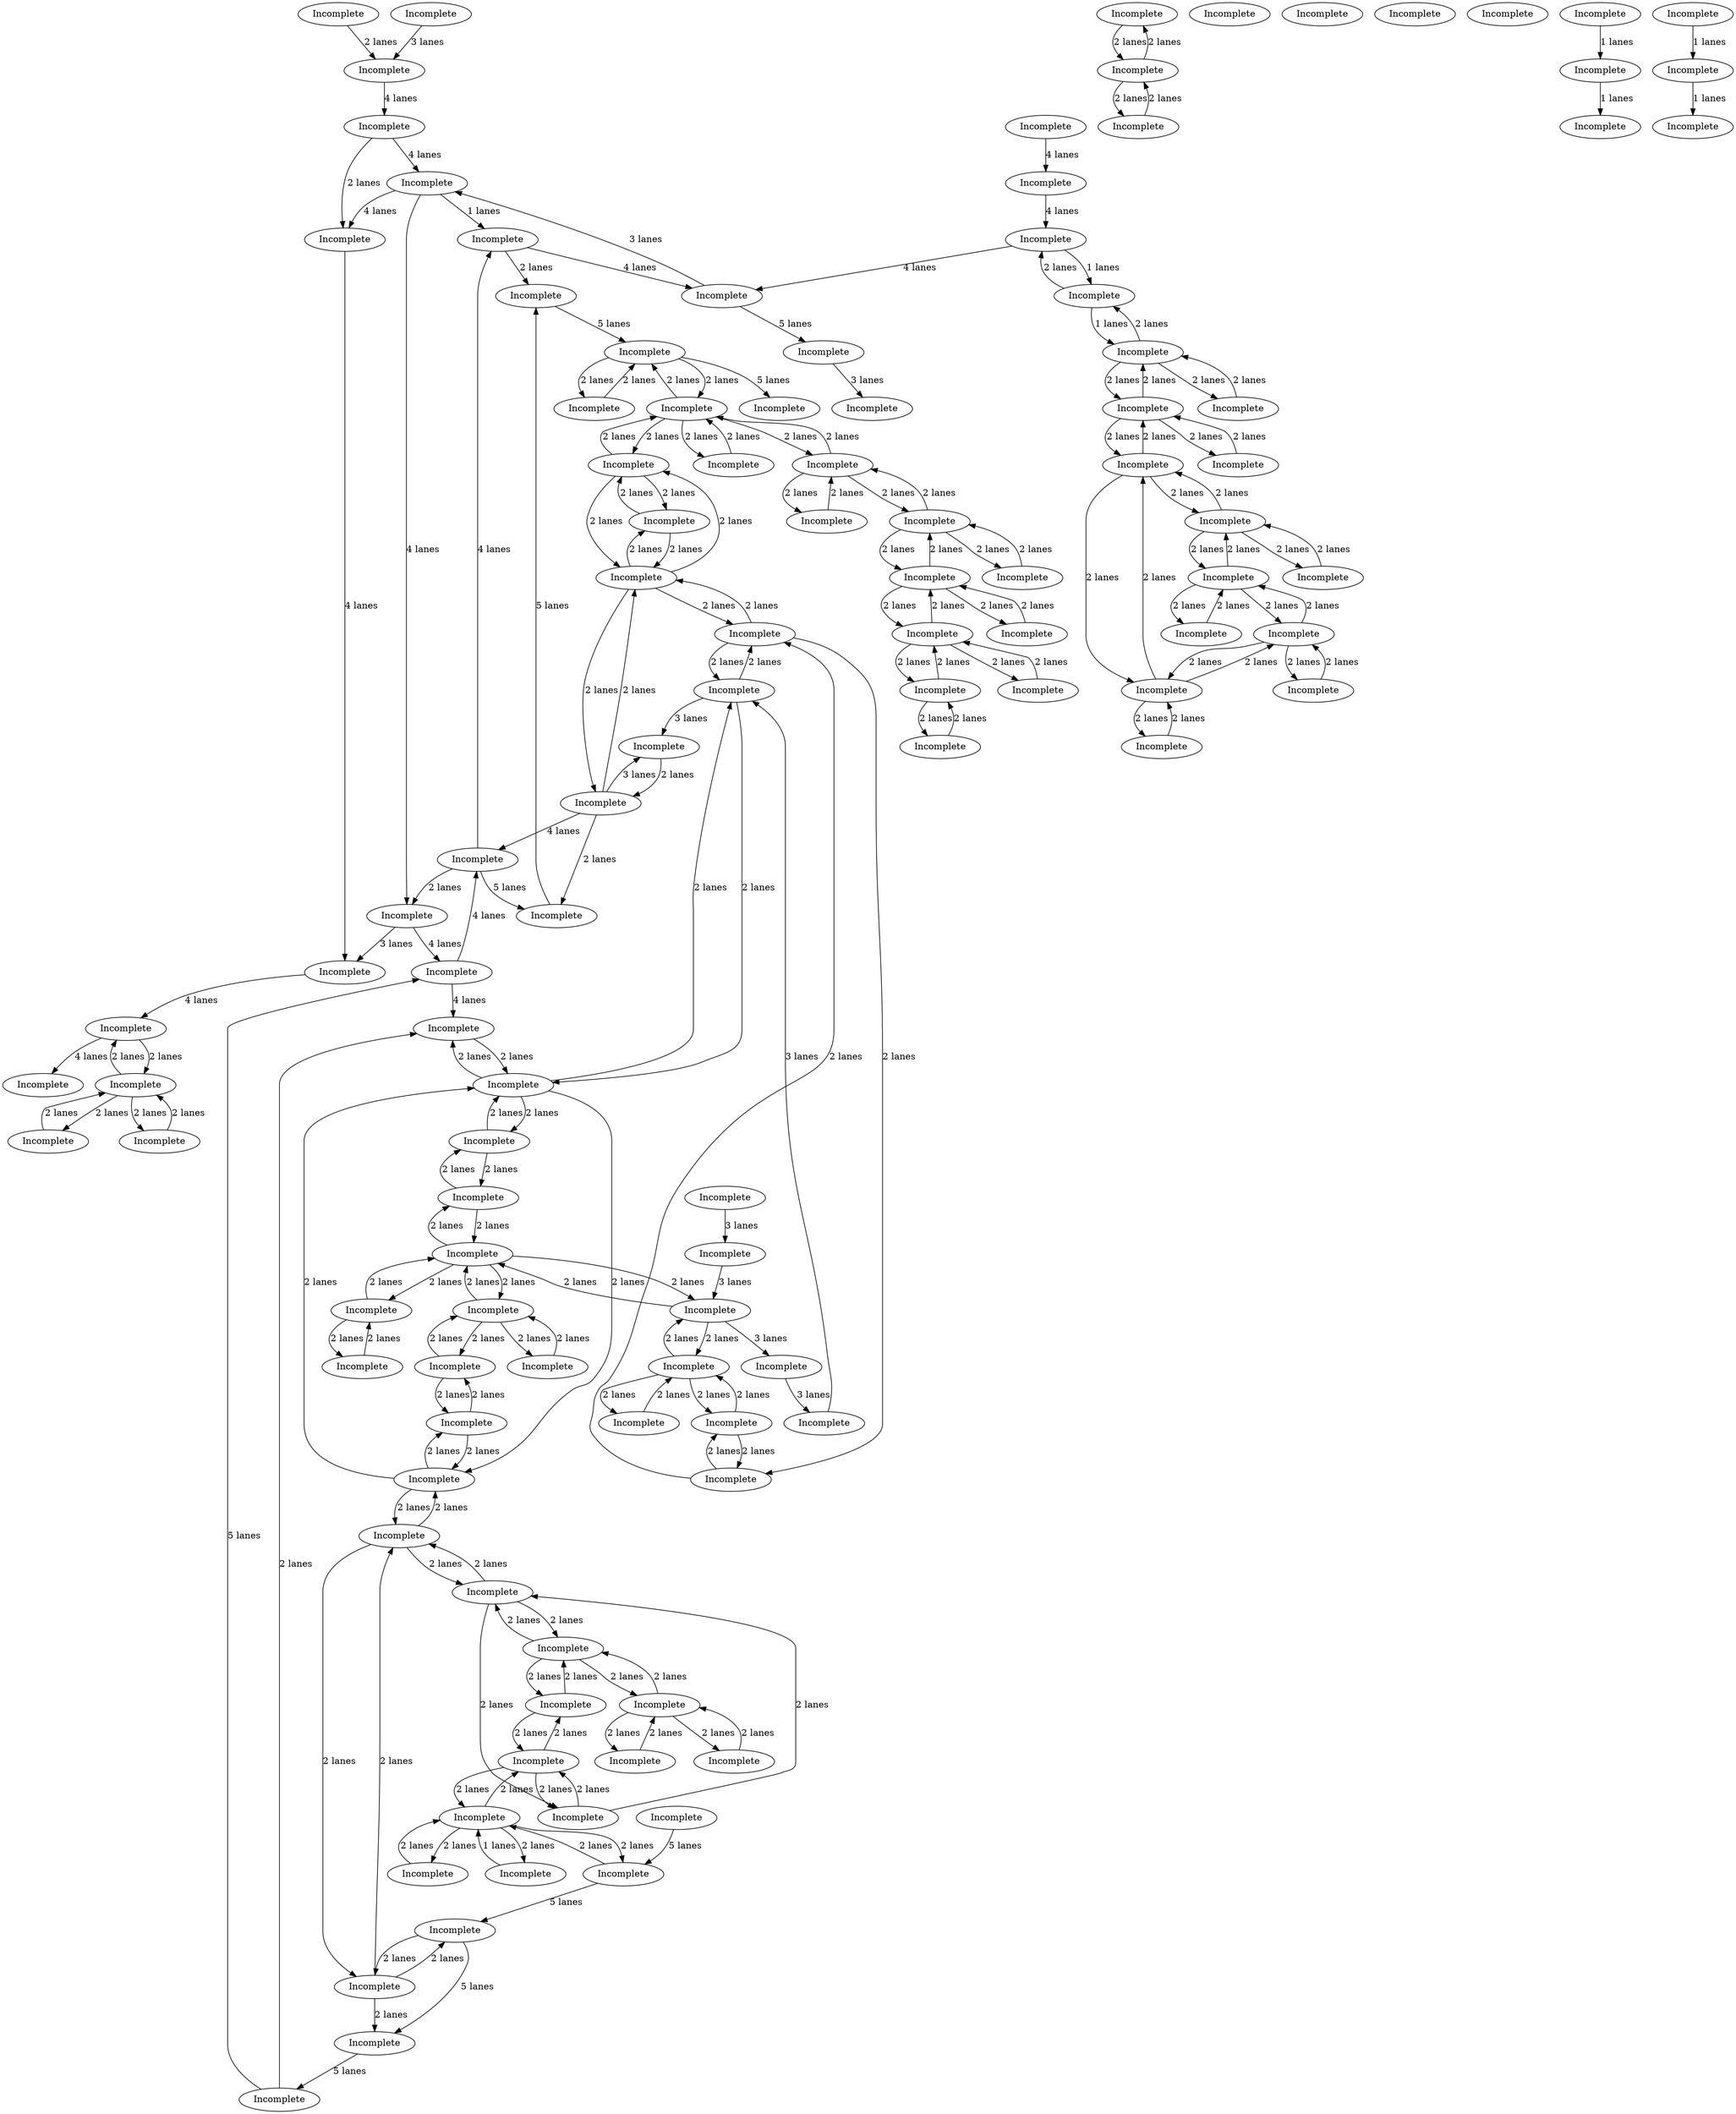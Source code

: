 digraph {
    0 [ label = "Incomplete" ]
    1 [ label = "Incomplete" ]
    2 [ label = "Incomplete" ]
    3 [ label = "Incomplete" ]
    4 [ label = "Incomplete" ]
    5 [ label = "Incomplete" ]
    6 [ label = "Incomplete" ]
    7 [ label = "Incomplete" ]
    8 [ label = "Incomplete" ]
    9 [ label = "Incomplete" ]
    10 [ label = "Incomplete" ]
    11 [ label = "Incomplete" ]
    12 [ label = "Incomplete" ]
    13 [ label = "Incomplete" ]
    14 [ label = "Incomplete" ]
    15 [ label = "Incomplete" ]
    16 [ label = "Incomplete" ]
    17 [ label = "Incomplete" ]
    18 [ label = "Incomplete" ]
    19 [ label = "Incomplete" ]
    20 [ label = "Incomplete" ]
    21 [ label = "Incomplete" ]
    22 [ label = "Incomplete" ]
    23 [ label = "Incomplete" ]
    24 [ label = "Incomplete" ]
    25 [ label = "Incomplete" ]
    26 [ label = "Incomplete" ]
    27 [ label = "Incomplete" ]
    28 [ label = "Incomplete" ]
    29 [ label = "Incomplete" ]
    30 [ label = "Incomplete" ]
    31 [ label = "Incomplete" ]
    32 [ label = "Incomplete" ]
    33 [ label = "Incomplete" ]
    34 [ label = "Incomplete" ]
    35 [ label = "Incomplete" ]
    36 [ label = "Incomplete" ]
    37 [ label = "Incomplete" ]
    38 [ label = "Incomplete" ]
    39 [ label = "Incomplete" ]
    40 [ label = "Incomplete" ]
    41 [ label = "Incomplete" ]
    42 [ label = "Incomplete" ]
    43 [ label = "Incomplete" ]
    44 [ label = "Incomplete" ]
    45 [ label = "Incomplete" ]
    46 [ label = "Incomplete" ]
    47 [ label = "Incomplete" ]
    48 [ label = "Incomplete" ]
    49 [ label = "Incomplete" ]
    50 [ label = "Incomplete" ]
    51 [ label = "Incomplete" ]
    52 [ label = "Incomplete" ]
    53 [ label = "Incomplete" ]
    54 [ label = "Incomplete" ]
    55 [ label = "Incomplete" ]
    56 [ label = "Incomplete" ]
    57 [ label = "Incomplete" ]
    58 [ label = "Incomplete" ]
    59 [ label = "Incomplete" ]
    60 [ label = "Incomplete" ]
    61 [ label = "Incomplete" ]
    62 [ label = "Incomplete" ]
    63 [ label = "Incomplete" ]
    64 [ label = "Incomplete" ]
    65 [ label = "Incomplete" ]
    66 [ label = "Incomplete" ]
    67 [ label = "Incomplete" ]
    68 [ label = "Incomplete" ]
    69 [ label = "Incomplete" ]
    70 [ label = "Incomplete" ]
    71 [ label = "Incomplete" ]
    72 [ label = "Incomplete" ]
    73 [ label = "Incomplete" ]
    74 [ label = "Incomplete" ]
    75 [ label = "Incomplete" ]
    76 [ label = "Incomplete" ]
    77 [ label = "Incomplete" ]
    78 [ label = "Incomplete" ]
    79 [ label = "Incomplete" ]
    80 [ label = "Incomplete" ]
    81 [ label = "Incomplete" ]
    82 [ label = "Incomplete" ]
    83 [ label = "Incomplete" ]
    84 [ label = "Incomplete" ]
    85 [ label = "Incomplete" ]
    86 [ label = "Incomplete" ]
    87 [ label = "Incomplete" ]
    88 [ label = "Incomplete" ]
    89 [ label = "Incomplete" ]
    90 [ label = "Incomplete" ]
    91 [ label = "Incomplete" ]
    92 [ label = "Incomplete" ]
    93 [ label = "Incomplete" ]
    94 [ label = "Incomplete" ]
    95 [ label = "Incomplete" ]
    96 [ label = "Incomplete" ]
    97 [ label = "Incomplete" ]
    98 [ label = "Incomplete" ]
    99 [ label = "Incomplete" ]
    100 [ label = "Incomplete" ]
    101 [ label = "Incomplete" ]
    102 [ label = "Incomplete" ]
    103 [ label = "Incomplete" ]
    104 [ label = "Incomplete" ]
    105 [ label = "Incomplete" ]
    106 [ label = "Incomplete" ]
    107 [ label = "Incomplete" ]
    108 [ label = "Incomplete" ]
    109 [ label = "Incomplete" ]
    110 [ label = "Incomplete" ]
    111 [ label = "Incomplete" ]
    104 -> 88 [ label = "2 lanes" ]
    88 -> 104 [ label = "2 lanes" ]
    62 -> 88 [ label = "2 lanes" ]
    80 -> 11 [ label = "4 lanes" ]
    65 -> 12 [ label = "2 lanes" ]
    13 -> 15 [ label = "2 lanes" ]
    13 -> 4 [ label = "4 lanes" ]
    111 -> 58 [ label = "1 lanes" ]
    24 -> 49 [ label = "2 lanes" ]
    49 -> 24 [ label = "2 lanes" ]
    3 -> 29 [ label = "2 lanes" ]
    29 -> 3 [ label = "2 lanes" ]
    25 -> 70 [ label = "2 lanes" ]
    70 -> 25 [ label = "2 lanes" ]
    70 -> 73 [ label = "2 lanes" ]
    73 -> 70 [ label = "2 lanes" ]
    73 -> 33 [ label = "2 lanes" ]
    33 -> 73 [ label = "2 lanes" ]
    27 -> 30 [ label = "1 lanes" ]
    30 -> 27 [ label = "2 lanes" ]
    30 -> 28 [ label = "2 lanes" ]
    28 -> 30 [ label = "2 lanes" ]
    31 -> 33 [ label = "2 lanes" ]
    33 -> 31 [ label = "2 lanes" ]
    33 -> 30 [ label = "2 lanes" ]
    30 -> 33 [ label = "2 lanes" ]
    32 -> 27 [ label = "1 lanes" ]
    27 -> 32 [ label = "2 lanes" ]
    35 -> 45 [ label = "2 lanes" ]
    45 -> 35 [ label = "2 lanes" ]
    2 -> 22 [ label = "2 lanes" ]
    22 -> 2 [ label = "2 lanes" ]
    22 -> 64 [ label = "2 lanes" ]
    64 -> 22 [ label = "2 lanes" ]
    36 -> 93 [ label = "2 lanes" ]
    93 -> 36 [ label = "2 lanes" ]
    39 -> 36 [ label = "2 lanes" ]
    36 -> 39 [ label = "2 lanes" ]
    64 -> 39 [ label = "2 lanes" ]
    39 -> 64 [ label = "2 lanes" ]
    93 -> 95 [ label = "2 lanes" ]
    95 -> 93 [ label = "2 lanes" ]
    95 -> 38 [ label = "2 lanes" ]
    38 -> 95 [ label = "2 lanes" ]
    39 -> 1 [ label = "2 lanes" ]
    1 -> 39 [ label = "2 lanes" ]
    35 -> 42 [ label = "2 lanes" ]
    42 -> 35 [ label = "2 lanes" ]
    48 -> 35 [ label = "2 lanes" ]
    35 -> 48 [ label = "2 lanes" ]
    37 -> 36 [ label = "2 lanes" ]
    36 -> 37 [ label = "2 lanes" ]
    38 -> 40 [ label = "2 lanes" ]
    40 -> 38 [ label = "2 lanes" ]
    93 -> 43 [ label = "2 lanes" ]
    43 -> 93 [ label = "2 lanes" ]
    65 -> 85 [ label = "3 lanes" ]
    85 -> 65 [ label = "2 lanes" ]
    5 -> 10 [ label = "4 lanes" ]
    87 -> 5 [ label = "4 lanes" ]
    23 -> 26 [ label = "4 lanes" ]
    11 -> 4 [ label = "3 lanes" ]
    4 -> 15 [ label = "4 lanes" ]
    67 -> 13 [ label = "4 lanes" ]
    45 -> 47 [ label = "2 lanes" ]
    47 -> 45 [ label = "2 lanes" ]
    50 -> 47 [ label = "2 lanes" ]
    47 -> 50 [ label = "2 lanes" ]
    49 -> 68 [ label = "2 lanes" ]
    68 -> 49 [ label = "2 lanes" ]
    68 -> 50 [ label = "2 lanes" ]
    50 -> 68 [ label = "2 lanes" ]
    49 -> 21 [ label = "2 lanes" ]
    21 -> 49 [ label = "2 lanes" ]
    56 -> 8 [ label = "3 lanes" ]
    9 -> 56 [ label = "3 lanes" ]
    69 -> 8 [ label = "2 lanes" ]
    8 -> 69 [ label = "2 lanes" ]
    7 -> 52 [ label = "2 lanes" ]
    52 -> 7 [ label = "2 lanes" ]
    57 -> 55 [ label = "3 lanes" ]
    54 -> 69 [ label = "2 lanes" ]
    69 -> 54 [ label = "2 lanes" ]
    69 -> 7 [ label = "2 lanes" ]
    7 -> 69 [ label = "2 lanes" ]
    8 -> 106 [ label = "2 lanes" ]
    106 -> 8 [ label = "2 lanes" ]
    106 -> 53 [ label = "2 lanes" ]
    53 -> 106 [ label = "2 lanes" ]
    6 -> 54 [ label = "2 lanes" ]
    54 -> 6 [ label = "2 lanes" ]
    60 -> 104 [ label = "2 lanes" ]
    104 -> 60 [ label = "2 lanes" ]
    104 -> 98 [ label = "2 lanes" ]
    98 -> 104 [ label = "2 lanes" ]
    105 -> 60 [ label = "2 lanes" ]
    60 -> 105 [ label = "2 lanes" ]
    96 -> 91 [ label = "2 lanes" ]
    91 -> 96 [ label = "2 lanes" ]
    86 -> 66 [ label = "2 lanes" ]
    66 -> 86 [ label = "2 lanes" ]
    63 -> 86 [ label = "2 lanes" ]
    86 -> 63 [ label = "2 lanes" ]
    86 -> 65 [ label = "2 lanes" ]
    65 -> 86 [ label = "2 lanes" ]
    64 -> 66 [ label = "2 lanes" ]
    66 -> 64 [ label = "2 lanes" ]
    66 -> 63 [ label = "2 lanes" ]
    63 -> 66 [ label = "2 lanes" ]
    62 -> 5 [ label = "5 lanes" ]
    0 -> 67 [ label = "2 lanes" ]
    14 -> 92 [ label = "3 lanes" ]
    51 -> 68 [ label = "2 lanes" ]
    68 -> 51 [ label = "2 lanes" ]
    82 -> 69 [ label = "2 lanes" ]
    69 -> 82 [ label = "2 lanes" ]
    59 -> 71 [ label = "2 lanes" ]
    71 -> 59 [ label = "2 lanes" ]
    71 -> 70 [ label = "2 lanes" ]
    70 -> 71 [ label = "2 lanes" ]
    71 -> 75 [ label = "2 lanes" ]
    75 -> 71 [ label = "2 lanes" ]
    72 -> 73 [ label = "2 lanes" ]
    73 -> 72 [ label = "2 lanes" ]
    75 -> 72 [ label = "2 lanes" ]
    72 -> 75 [ label = "2 lanes" ]
    72 -> 74 [ label = "2 lanes" ]
    74 -> 72 [ label = "2 lanes" ]
    75 -> 76 [ label = "2 lanes" ]
    76 -> 75 [ label = "2 lanes" ]
    18 -> 77 [ label = "4 lanes" ]
    81 -> 18 [ label = "4 lanes" ]
    15 -> 81 [ label = "4 lanes" ]
    18 -> 91 [ label = "2 lanes" ]
    91 -> 18 [ label = "2 lanes" ]
    91 -> 89 [ label = "2 lanes" ]
    89 -> 91 [ label = "2 lanes" ]
    80 -> 79 [ label = "2 lanes" ]
    103 -> 62 [ label = "5 lanes" ]
    48 -> 100 [ label = "5 lanes" ]
    100 -> 103 [ label = "5 lanes" ]
    87 -> 81 [ label = "3 lanes" ]
    10 -> 12 [ label = "5 lanes" ]
    83 -> 84 [ label = "1 lanes" ]
    58 -> 78 [ label = "1 lanes" ]
    84 -> 90 [ label = "1 lanes" ]
    20 -> 48 [ label = "5 lanes" ]
    4 -> 80 [ label = "1 lanes" ]
    10 -> 80 [ label = "4 lanes" ]
    10 -> 87 [ label = "2 lanes" ]
    4 -> 87 [ label = "4 lanes" ]
    16 -> 67 [ label = "3 lanes" ]
    11 -> 14 [ label = "5 lanes" ]
    60 -> 85 [ label = "3 lanes" ]
    29 -> 109 [ label = "2 lanes" ]
    109 -> 29 [ label = "2 lanes" ]
    44 -> 35 [ label = "1 lanes" ]
    35 -> 44 [ label = "2 lanes" ]
    94 -> 95 [ label = "2 lanes" ]
    95 -> 94 [ label = "2 lanes" ]
    8 -> 57 [ label = "3 lanes" ]
    55 -> 60 [ label = "3 lanes" ]
    45 -> 51 [ label = "2 lanes" ]
    51 -> 45 [ label = "2 lanes" ]
    5 -> 88 [ label = "4 lanes" ]
    52 -> 104 [ label = "2 lanes" ]
    104 -> 52 [ label = "2 lanes" ]
    65 -> 10 [ label = "4 lanes" ]
    32 -> 11 [ label = "4 lanes" ]
    26 -> 32 [ label = "4 lanes" ]
    79 -> 22 [ label = "5 lanes" ]
    12 -> 79 [ label = "5 lanes" ]
    22 -> 61 [ label = "5 lanes" ]
    46 -> 50 [ label = "2 lanes" ]
    50 -> 46 [ label = "2 lanes" ]
    97 -> 82 [ label = "2 lanes" ]
    82 -> 97 [ label = "2 lanes" ]
    46 -> 99 [ label = "2 lanes" ]
    99 -> 46 [ label = "2 lanes" ]
    99 -> 100 [ label = "2 lanes" ]
    100 -> 99 [ label = "2 lanes" ]
    102 -> 101 [ label = "2 lanes" ]
    101 -> 102 [ label = "2 lanes" ]
    99 -> 103 [ label = "2 lanes" ]
    86 -> 105 [ label = "2 lanes" ]
    105 -> 86 [ label = "2 lanes" ]
    107 -> 106 [ label = "2 lanes" ]
    106 -> 107 [ label = "2 lanes" ]
    108 -> 107 [ label = "2 lanes" ]
    107 -> 108 [ label = "2 lanes" ]
    110 -> 64 [ label = "2 lanes" ]
    64 -> 110 [ label = "2 lanes" ]
    98 -> 46 [ label = "2 lanes" ]
    46 -> 98 [ label = "2 lanes" ]
    101 -> 98 [ label = "2 lanes" ]
    98 -> 101 [ label = "2 lanes" ]
    82 -> 102 [ label = "2 lanes" ]
    102 -> 82 [ label = "2 lanes" ]
    105 -> 108 [ label = "2 lanes" ]
    108 -> 105 [ label = "2 lanes" ]
}
